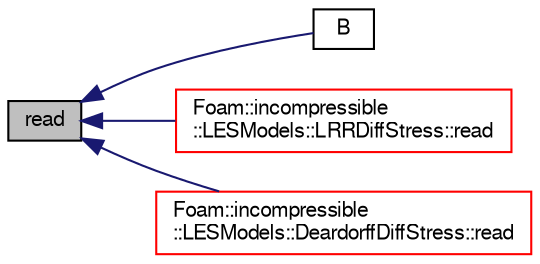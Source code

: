 digraph "read"
{
  bgcolor="transparent";
  edge [fontname="FreeSans",fontsize="10",labelfontname="FreeSans",labelfontsize="10"];
  node [fontname="FreeSans",fontsize="10",shape=record];
  rankdir="LR";
  Node1967 [label="read",height=0.2,width=0.4,color="black", fillcolor="grey75", style="filled", fontcolor="black"];
  Node1967 -> Node1968 [dir="back",color="midnightblue",fontsize="10",style="solid",fontname="FreeSans"];
  Node1968 [label="B",height=0.2,width=0.4,color="black",URL="$a30850.html#a9122700f36ed24ee3cd4a1cb1ac61383",tooltip="Return the sub-grid stress tensor. "];
  Node1967 -> Node1969 [dir="back",color="midnightblue",fontsize="10",style="solid",fontname="FreeSans"];
  Node1969 [label="Foam::incompressible\l::LESModels::LRRDiffStress::read",height=0.2,width=0.4,color="red",URL="$a30878.html#af816873151ddb0126e98bb2f914d8ed5",tooltip="Read LESProperties dictionary. "];
  Node1967 -> Node1972 [dir="back",color="midnightblue",fontsize="10",style="solid",fontname="FreeSans"];
  Node1972 [label="Foam::incompressible\l::LESModels::DeardorffDiffStress::read",height=0.2,width=0.4,color="red",URL="$a30830.html#af816873151ddb0126e98bb2f914d8ed5",tooltip="Read LESProperties dictionary. "];
}
